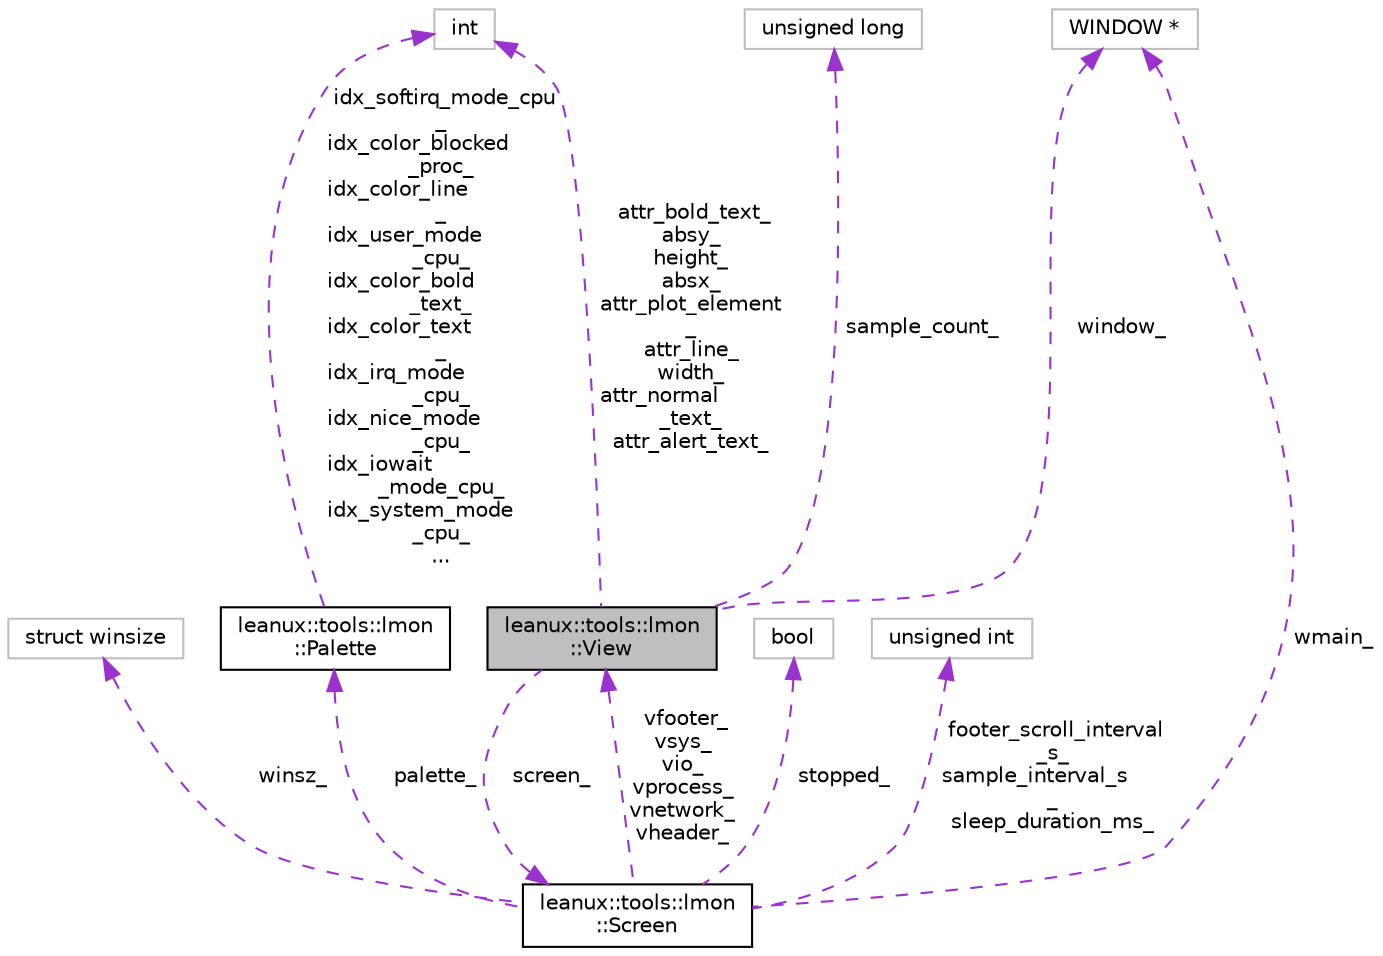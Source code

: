 digraph "leanux::tools::lmon::View"
{
 // LATEX_PDF_SIZE
  bgcolor="transparent";
  edge [fontname="Helvetica",fontsize="10",labelfontname="Helvetica",labelfontsize="10"];
  node [fontname="Helvetica",fontsize="10",shape=record];
  Node1 [label="leanux::tools::lmon\l::View",height=0.2,width=0.4,color="black", fillcolor="grey75", style="filled", fontcolor="black",tooltip="A reactangular area on the ncurses Screen as a window of information."];
  Node2 -> Node1 [dir="back",color="darkorchid3",fontsize="10",style="dashed",label=" sample_count_" ,fontname="Helvetica"];
  Node2 [label="unsigned long",height=0.2,width=0.4,color="grey75",tooltip=" "];
  Node3 -> Node1 [dir="back",color="darkorchid3",fontsize="10",style="dashed",label=" screen_" ,fontname="Helvetica"];
  Node3 [label="leanux::tools::lmon\l::Screen",height=0.2,width=0.4,color="black",URL="$classleanux_1_1tools_1_1lmon_1_1Screen.html",tooltip="The curses screen."];
  Node1 -> Node3 [dir="back",color="darkorchid3",fontsize="10",style="dashed",label=" vfooter_\nvsys_\nvio_\nvprocess_\nvnetwork_\nvheader_" ,fontname="Helvetica"];
  Node4 -> Node3 [dir="back",color="darkorchid3",fontsize="10",style="dashed",label=" winsz_" ,fontname="Helvetica"];
  Node4 [label="struct winsize",height=0.2,width=0.4,color="grey75",tooltip=" "];
  Node5 -> Node3 [dir="back",color="darkorchid3",fontsize="10",style="dashed",label=" palette_" ,fontname="Helvetica"];
  Node5 [label="leanux::tools::lmon\l::Palette",height=0.2,width=0.4,color="black",URL="$classleanux_1_1tools_1_1lmon_1_1Palette.html",tooltip="The Palette provides reasonable colors within terminal capabilities, hiding the details of such capab..."];
  Node6 -> Node5 [dir="back",color="darkorchid3",fontsize="10",style="dashed",label=" idx_softirq_mode_cpu\l_\nidx_color_blocked\l_proc_\nidx_color_line\l_\nidx_user_mode\l_cpu_\nidx_color_bold\l_text_\nidx_color_text\l_\nidx_irq_mode\l_cpu_\nidx_nice_mode\l_cpu_\nidx_iowait\l_mode_cpu_\nidx_system_mode\l_cpu_\n..." ,fontname="Helvetica"];
  Node6 [label="int",height=0.2,width=0.4,color="grey75",tooltip=" "];
  Node7 -> Node3 [dir="back",color="darkorchid3",fontsize="10",style="dashed",label=" stopped_" ,fontname="Helvetica"];
  Node7 [label="bool",height=0.2,width=0.4,color="grey75",tooltip=" "];
  Node8 -> Node3 [dir="back",color="darkorchid3",fontsize="10",style="dashed",label=" footer_scroll_interval\l_s_\nsample_interval_s\l_\nsleep_duration_ms_" ,fontname="Helvetica"];
  Node8 [label="unsigned int",height=0.2,width=0.4,color="grey75",tooltip=" "];
  Node9 -> Node3 [dir="back",color="darkorchid3",fontsize="10",style="dashed",label=" wmain_" ,fontname="Helvetica"];
  Node9 [label="WINDOW *",height=0.2,width=0.4,color="grey75",tooltip=" "];
  Node6 -> Node1 [dir="back",color="darkorchid3",fontsize="10",style="dashed",label=" attr_bold_text_\nabsy_\nheight_\nabsx_\nattr_plot_element\l_\nattr_line_\nwidth_\nattr_normal\l_text_\nattr_alert_text_" ,fontname="Helvetica"];
  Node9 -> Node1 [dir="back",color="darkorchid3",fontsize="10",style="dashed",label=" window_" ,fontname="Helvetica"];
}
